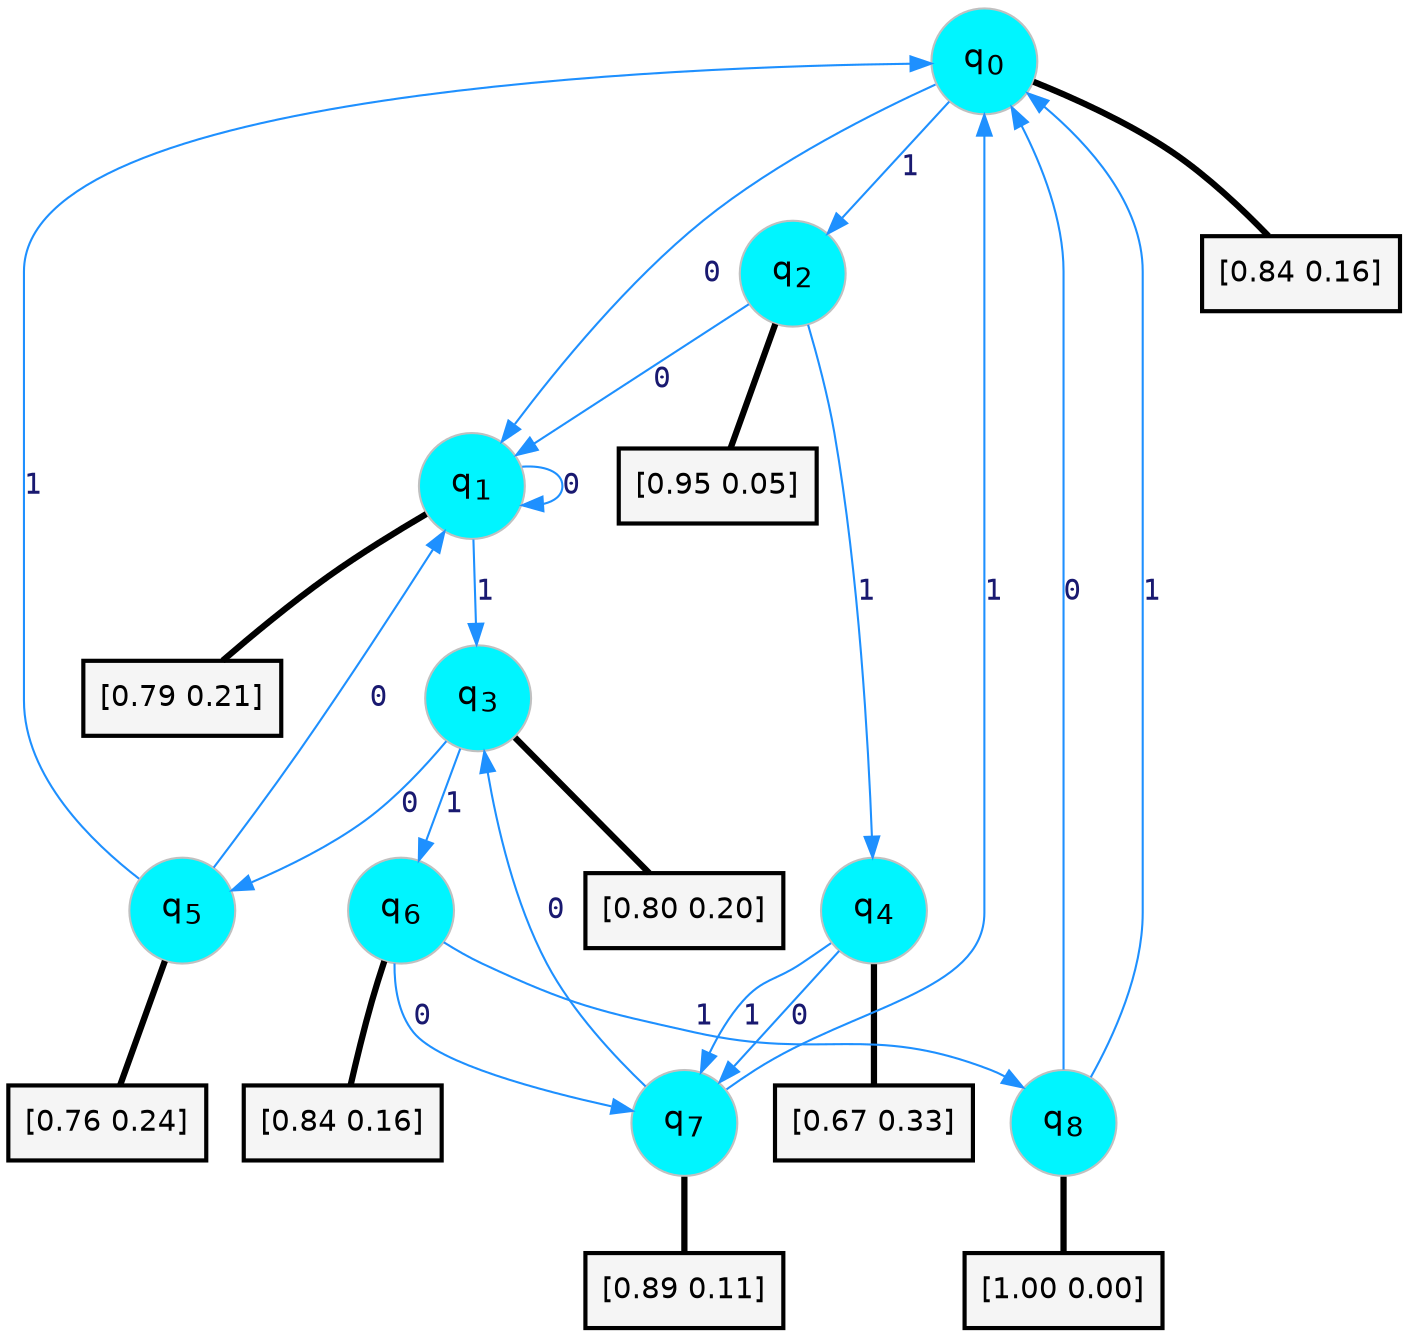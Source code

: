 digraph G {
graph [
bgcolor=transparent, dpi=300, rankdir=TD, size="40,25"];
node [
color=gray, fillcolor=turquoise1, fontcolor=black, fontname=Helvetica, fontsize=16, fontweight=bold, shape=circle, style=filled];
edge [
arrowsize=1, color=dodgerblue1, fontcolor=midnightblue, fontname=courier, fontweight=bold, penwidth=1, style=solid, weight=20];
0[label=<q<SUB>0</SUB>>];
1[label=<q<SUB>1</SUB>>];
2[label=<q<SUB>2</SUB>>];
3[label=<q<SUB>3</SUB>>];
4[label=<q<SUB>4</SUB>>];
5[label=<q<SUB>5</SUB>>];
6[label=<q<SUB>6</SUB>>];
7[label=<q<SUB>7</SUB>>];
8[label=<q<SUB>8</SUB>>];
9[label="[0.84 0.16]", shape=box,fontcolor=black, fontname=Helvetica, fontsize=14, penwidth=2, fillcolor=whitesmoke,color=black];
10[label="[0.79 0.21]", shape=box,fontcolor=black, fontname=Helvetica, fontsize=14, penwidth=2, fillcolor=whitesmoke,color=black];
11[label="[0.95 0.05]", shape=box,fontcolor=black, fontname=Helvetica, fontsize=14, penwidth=2, fillcolor=whitesmoke,color=black];
12[label="[0.80 0.20]", shape=box,fontcolor=black, fontname=Helvetica, fontsize=14, penwidth=2, fillcolor=whitesmoke,color=black];
13[label="[0.67 0.33]", shape=box,fontcolor=black, fontname=Helvetica, fontsize=14, penwidth=2, fillcolor=whitesmoke,color=black];
14[label="[0.76 0.24]", shape=box,fontcolor=black, fontname=Helvetica, fontsize=14, penwidth=2, fillcolor=whitesmoke,color=black];
15[label="[0.84 0.16]", shape=box,fontcolor=black, fontname=Helvetica, fontsize=14, penwidth=2, fillcolor=whitesmoke,color=black];
16[label="[0.89 0.11]", shape=box,fontcolor=black, fontname=Helvetica, fontsize=14, penwidth=2, fillcolor=whitesmoke,color=black];
17[label="[1.00 0.00]", shape=box,fontcolor=black, fontname=Helvetica, fontsize=14, penwidth=2, fillcolor=whitesmoke,color=black];
0->1 [label=0];
0->2 [label=1];
0->9 [arrowhead=none, penwidth=3,color=black];
1->1 [label=0];
1->3 [label=1];
1->10 [arrowhead=none, penwidth=3,color=black];
2->1 [label=0];
2->4 [label=1];
2->11 [arrowhead=none, penwidth=3,color=black];
3->5 [label=0];
3->6 [label=1];
3->12 [arrowhead=none, penwidth=3,color=black];
4->7 [label=0];
4->7 [label=1];
4->13 [arrowhead=none, penwidth=3,color=black];
5->1 [label=0];
5->0 [label=1];
5->14 [arrowhead=none, penwidth=3,color=black];
6->7 [label=0];
6->8 [label=1];
6->15 [arrowhead=none, penwidth=3,color=black];
7->3 [label=0];
7->0 [label=1];
7->16 [arrowhead=none, penwidth=3,color=black];
8->0 [label=0];
8->0 [label=1];
8->17 [arrowhead=none, penwidth=3,color=black];
}
